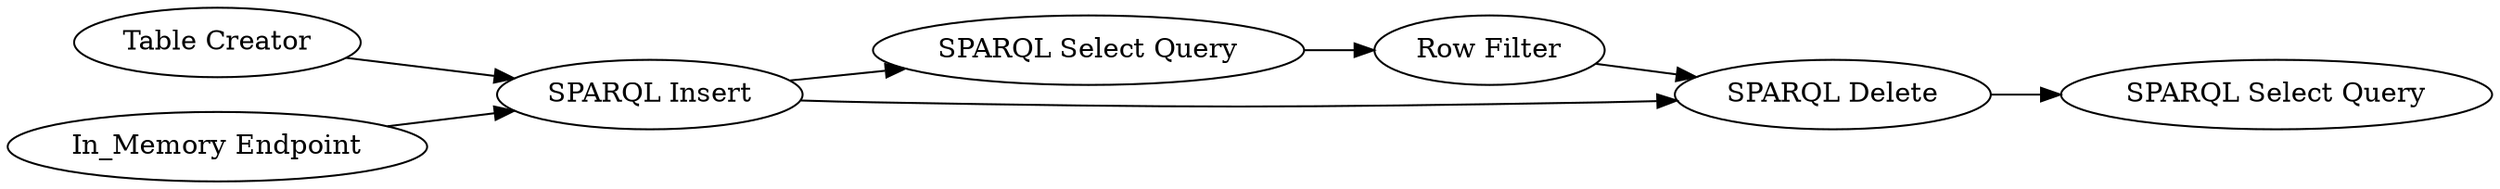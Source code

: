 digraph {
	"5484973046617030973_9" [label="Table Creator"]
	"5484973046617030973_6" [label="Row Filter"]
	"5484973046617030973_14" [label="In_Memory Endpoint"]
	"5484973046617030973_12" [label="SPARQL Insert"]
	"5484973046617030973_10" [label="SPARQL Select Query"]
	"5484973046617030973_16" [label="SPARQL Delete"]
	"5484973046617030973_15" [label="SPARQL Select Query"]
	"5484973046617030973_12" -> "5484973046617030973_10"
	"5484973046617030973_14" -> "5484973046617030973_12"
	"5484973046617030973_10" -> "5484973046617030973_6"
	"5484973046617030973_12" -> "5484973046617030973_16"
	"5484973046617030973_9" -> "5484973046617030973_12"
	"5484973046617030973_6" -> "5484973046617030973_16"
	"5484973046617030973_16" -> "5484973046617030973_15"
	rankdir=LR
}

